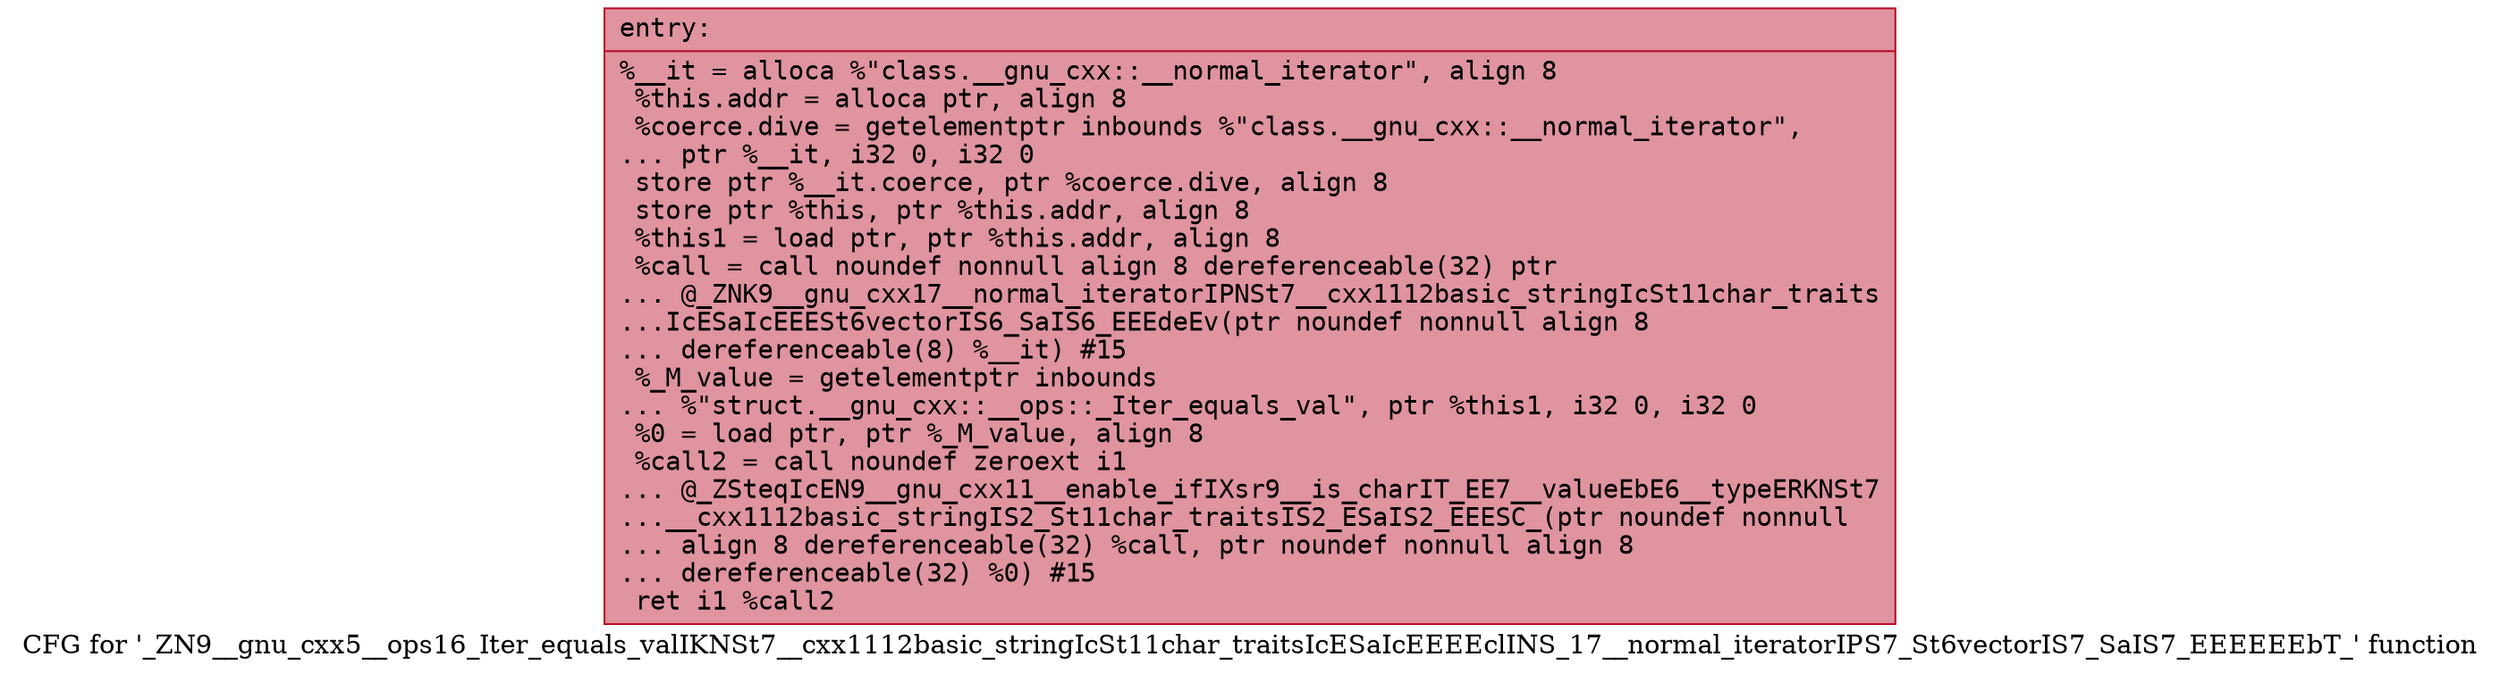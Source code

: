 digraph "CFG for '_ZN9__gnu_cxx5__ops16_Iter_equals_valIKNSt7__cxx1112basic_stringIcSt11char_traitsIcESaIcEEEEclINS_17__normal_iteratorIPS7_St6vectorIS7_SaIS7_EEEEEEbT_' function" {
	label="CFG for '_ZN9__gnu_cxx5__ops16_Iter_equals_valIKNSt7__cxx1112basic_stringIcSt11char_traitsIcESaIcEEEEclINS_17__normal_iteratorIPS7_St6vectorIS7_SaIS7_EEEEEEbT_' function";

	Node0x557e2affbbb0 [shape=record,color="#b70d28ff", style=filled, fillcolor="#b70d2870" fontname="Courier",label="{entry:\l|  %__it = alloca %\"class.__gnu_cxx::__normal_iterator\", align 8\l  %this.addr = alloca ptr, align 8\l  %coerce.dive = getelementptr inbounds %\"class.__gnu_cxx::__normal_iterator\",\l... ptr %__it, i32 0, i32 0\l  store ptr %__it.coerce, ptr %coerce.dive, align 8\l  store ptr %this, ptr %this.addr, align 8\l  %this1 = load ptr, ptr %this.addr, align 8\l  %call = call noundef nonnull align 8 dereferenceable(32) ptr\l... @_ZNK9__gnu_cxx17__normal_iteratorIPNSt7__cxx1112basic_stringIcSt11char_traits\l...IcESaIcEEESt6vectorIS6_SaIS6_EEEdeEv(ptr noundef nonnull align 8\l... dereferenceable(8) %__it) #15\l  %_M_value = getelementptr inbounds\l... %\"struct.__gnu_cxx::__ops::_Iter_equals_val\", ptr %this1, i32 0, i32 0\l  %0 = load ptr, ptr %_M_value, align 8\l  %call2 = call noundef zeroext i1\l... @_ZSteqIcEN9__gnu_cxx11__enable_ifIXsr9__is_charIT_EE7__valueEbE6__typeERKNSt7\l...__cxx1112basic_stringIS2_St11char_traitsIS2_ESaIS2_EEESC_(ptr noundef nonnull\l... align 8 dereferenceable(32) %call, ptr noundef nonnull align 8\l... dereferenceable(32) %0) #15\l  ret i1 %call2\l}"];
}
